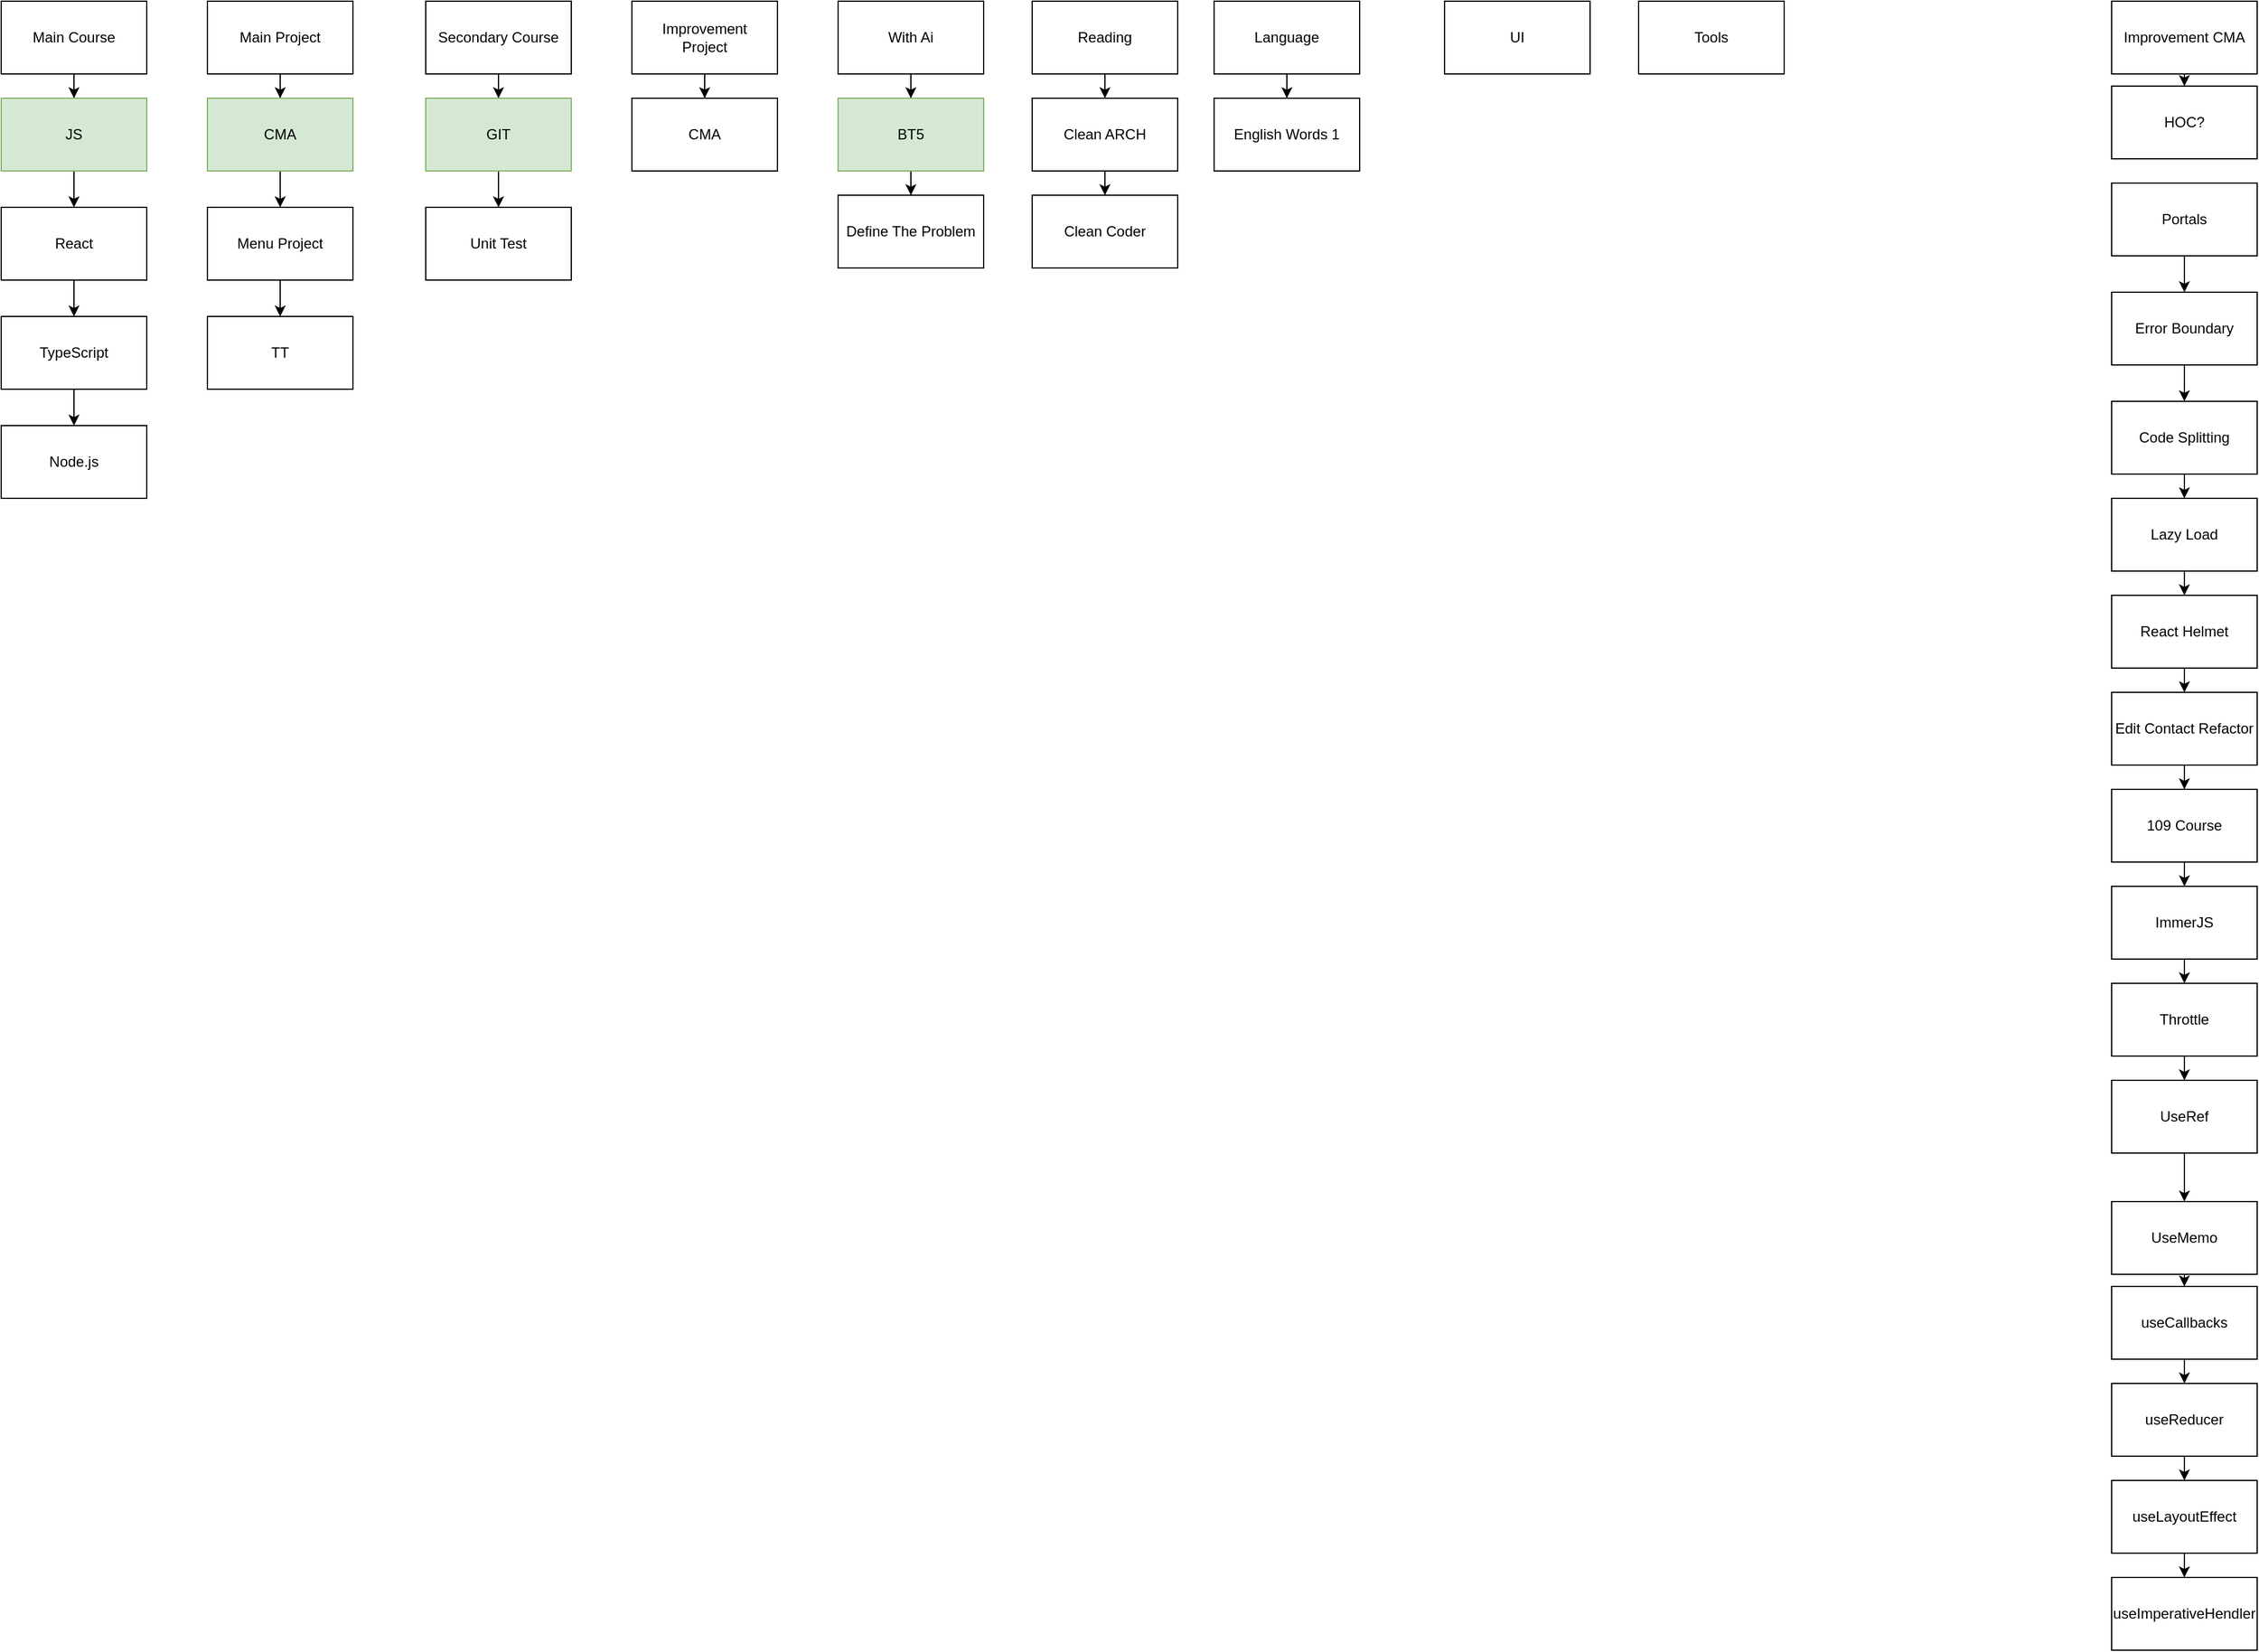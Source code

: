 <mxfile version="24.5.5" type="github">
  <diagram name="Page-1" id="LG2aejodbbx1wu4bJTzq">
    <mxGraphModel dx="1371" dy="617" grid="1" gridSize="10" guides="1" tooltips="1" connect="1" arrows="1" fold="1" page="1" pageScale="1" pageWidth="850" pageHeight="1100" math="0" shadow="0">
      <root>
        <mxCell id="0" />
        <mxCell id="1" parent="0" />
        <mxCell id="z8JezbtAQ2rlnTOmX2S_-20" style="edgeStyle=orthogonalEdgeStyle;rounded=0;orthogonalLoop=1;jettySize=auto;html=1;" parent="1" source="z8JezbtAQ2rlnTOmX2S_-1" target="z8JezbtAQ2rlnTOmX2S_-21" edge="1">
          <mxGeometry relative="1" as="geometry">
            <mxPoint x="-400" y="130" as="targetPoint" />
          </mxGeometry>
        </mxCell>
        <mxCell id="z8JezbtAQ2rlnTOmX2S_-1" value="Secondary Course" style="rounded=0;whiteSpace=wrap;html=1;" parent="1" vertex="1">
          <mxGeometry x="-460" y="50" width="120" height="60" as="geometry" />
        </mxCell>
        <mxCell id="z8JezbtAQ2rlnTOmX2S_-16" style="edgeStyle=orthogonalEdgeStyle;rounded=0;orthogonalLoop=1;jettySize=auto;html=1;" parent="1" source="z8JezbtAQ2rlnTOmX2S_-2" target="z8JezbtAQ2rlnTOmX2S_-17" edge="1">
          <mxGeometry relative="1" as="geometry">
            <mxPoint x="-580" y="140" as="targetPoint" />
          </mxGeometry>
        </mxCell>
        <mxCell id="z8JezbtAQ2rlnTOmX2S_-2" value="Main Project" style="rounded=0;whiteSpace=wrap;html=1;" parent="1" vertex="1">
          <mxGeometry x="-640" y="50" width="120" height="60" as="geometry" />
        </mxCell>
        <mxCell id="z8JezbtAQ2rlnTOmX2S_-10" style="edgeStyle=orthogonalEdgeStyle;rounded=0;orthogonalLoop=1;jettySize=auto;html=1;" parent="1" source="z8JezbtAQ2rlnTOmX2S_-3" target="z8JezbtAQ2rlnTOmX2S_-11" edge="1">
          <mxGeometry relative="1" as="geometry">
            <mxPoint x="-750" y="140" as="targetPoint" />
          </mxGeometry>
        </mxCell>
        <mxCell id="z8JezbtAQ2rlnTOmX2S_-3" value="Main Course" style="rounded=0;whiteSpace=wrap;html=1;" parent="1" vertex="1">
          <mxGeometry x="-810" y="50" width="120" height="60" as="geometry" />
        </mxCell>
        <mxCell id="z8JezbtAQ2rlnTOmX2S_-24" style="edgeStyle=orthogonalEdgeStyle;rounded=0;orthogonalLoop=1;jettySize=auto;html=1;" parent="1" source="z8JezbtAQ2rlnTOmX2S_-4" target="z8JezbtAQ2rlnTOmX2S_-25" edge="1">
          <mxGeometry relative="1" as="geometry">
            <mxPoint x="-230" y="140" as="targetPoint" />
          </mxGeometry>
        </mxCell>
        <mxCell id="z8JezbtAQ2rlnTOmX2S_-4" value="Improvement&lt;div&gt;Project&lt;/div&gt;" style="rounded=0;whiteSpace=wrap;html=1;" parent="1" vertex="1">
          <mxGeometry x="-290" y="50" width="120" height="60" as="geometry" />
        </mxCell>
        <mxCell id="z8JezbtAQ2rlnTOmX2S_-5" value="UI" style="rounded=0;whiteSpace=wrap;html=1;" parent="1" vertex="1">
          <mxGeometry x="380" y="50" width="120" height="60" as="geometry" />
        </mxCell>
        <mxCell id="z8JezbtAQ2rlnTOmX2S_-6" value="Tools" style="rounded=0;whiteSpace=wrap;html=1;" parent="1" vertex="1">
          <mxGeometry x="540" y="50" width="120" height="60" as="geometry" />
        </mxCell>
        <mxCell id="z8JezbtAQ2rlnTOmX2S_-30" style="edgeStyle=orthogonalEdgeStyle;rounded=0;orthogonalLoop=1;jettySize=auto;html=1;" parent="1" source="z8JezbtAQ2rlnTOmX2S_-7" target="z8JezbtAQ2rlnTOmX2S_-31" edge="1">
          <mxGeometry relative="1" as="geometry">
            <mxPoint x="-60" y="140" as="targetPoint" />
          </mxGeometry>
        </mxCell>
        <mxCell id="z8JezbtAQ2rlnTOmX2S_-7" value="With Ai" style="rounded=0;whiteSpace=wrap;html=1;" parent="1" vertex="1">
          <mxGeometry x="-120" y="50" width="120" height="60" as="geometry" />
        </mxCell>
        <mxCell id="z8JezbtAQ2rlnTOmX2S_-26" style="edgeStyle=orthogonalEdgeStyle;rounded=0;orthogonalLoop=1;jettySize=auto;html=1;" parent="1" source="z8JezbtAQ2rlnTOmX2S_-8" target="z8JezbtAQ2rlnTOmX2S_-27" edge="1">
          <mxGeometry relative="1" as="geometry">
            <mxPoint x="100" y="140" as="targetPoint" />
          </mxGeometry>
        </mxCell>
        <mxCell id="z8JezbtAQ2rlnTOmX2S_-8" value="Reading" style="rounded=0;whiteSpace=wrap;html=1;" parent="1" vertex="1">
          <mxGeometry x="40" y="50" width="120" height="60" as="geometry" />
        </mxCell>
        <mxCell id="z8JezbtAQ2rlnTOmX2S_-28" style="edgeStyle=orthogonalEdgeStyle;rounded=0;orthogonalLoop=1;jettySize=auto;html=1;" parent="1" source="z8JezbtAQ2rlnTOmX2S_-9" target="z8JezbtAQ2rlnTOmX2S_-29" edge="1">
          <mxGeometry relative="1" as="geometry">
            <mxPoint x="250" y="140" as="targetPoint" />
          </mxGeometry>
        </mxCell>
        <mxCell id="z8JezbtAQ2rlnTOmX2S_-9" value="Language" style="rounded=0;whiteSpace=wrap;html=1;" parent="1" vertex="1">
          <mxGeometry x="190" y="50" width="120" height="60" as="geometry" />
        </mxCell>
        <mxCell id="z8JezbtAQ2rlnTOmX2S_-14" style="edgeStyle=orthogonalEdgeStyle;rounded=0;orthogonalLoop=1;jettySize=auto;html=1;" parent="1" source="z8JezbtAQ2rlnTOmX2S_-11" target="z8JezbtAQ2rlnTOmX2S_-15" edge="1">
          <mxGeometry relative="1" as="geometry">
            <mxPoint x="-750" y="230" as="targetPoint" />
          </mxGeometry>
        </mxCell>
        <mxCell id="z8JezbtAQ2rlnTOmX2S_-11" value="JS" style="rounded=0;whiteSpace=wrap;html=1;fillColor=#d5e8d4;strokeColor=#82b366;" parent="1" vertex="1">
          <mxGeometry x="-810" y="130" width="120" height="60" as="geometry" />
        </mxCell>
        <mxCell id="KyUrAidOEwDMEyV5-HBK-1" style="edgeStyle=orthogonalEdgeStyle;rounded=0;orthogonalLoop=1;jettySize=auto;html=1;" edge="1" parent="1" source="z8JezbtAQ2rlnTOmX2S_-15" target="KyUrAidOEwDMEyV5-HBK-2">
          <mxGeometry relative="1" as="geometry">
            <mxPoint x="-750" y="310" as="targetPoint" />
          </mxGeometry>
        </mxCell>
        <mxCell id="z8JezbtAQ2rlnTOmX2S_-15" value="React" style="rounded=0;whiteSpace=wrap;html=1;" parent="1" vertex="1">
          <mxGeometry x="-810" y="220" width="120" height="60" as="geometry" />
        </mxCell>
        <mxCell id="z8JezbtAQ2rlnTOmX2S_-18" style="edgeStyle=orthogonalEdgeStyle;rounded=0;orthogonalLoop=1;jettySize=auto;html=1;" parent="1" source="z8JezbtAQ2rlnTOmX2S_-17" target="z8JezbtAQ2rlnTOmX2S_-19" edge="1">
          <mxGeometry relative="1" as="geometry">
            <mxPoint x="-580" y="220" as="targetPoint" />
          </mxGeometry>
        </mxCell>
        <mxCell id="z8JezbtAQ2rlnTOmX2S_-17" value="CMA" style="rounded=0;whiteSpace=wrap;html=1;fillColor=#d5e8d4;strokeColor=#82b366;" parent="1" vertex="1">
          <mxGeometry x="-640" y="130" width="120" height="60" as="geometry" />
        </mxCell>
        <mxCell id="z8JezbtAQ2rlnTOmX2S_-36" style="edgeStyle=orthogonalEdgeStyle;rounded=0;orthogonalLoop=1;jettySize=auto;html=1;" parent="1" source="z8JezbtAQ2rlnTOmX2S_-19" target="z8JezbtAQ2rlnTOmX2S_-37" edge="1">
          <mxGeometry relative="1" as="geometry">
            <mxPoint x="-580" y="320" as="targetPoint" />
          </mxGeometry>
        </mxCell>
        <mxCell id="z8JezbtAQ2rlnTOmX2S_-19" value="Menu Project" style="rounded=0;whiteSpace=wrap;html=1;" parent="1" vertex="1">
          <mxGeometry x="-640" y="220" width="120" height="60" as="geometry" />
        </mxCell>
        <mxCell id="z8JezbtAQ2rlnTOmX2S_-22" style="edgeStyle=orthogonalEdgeStyle;rounded=0;orthogonalLoop=1;jettySize=auto;html=1;" parent="1" source="z8JezbtAQ2rlnTOmX2S_-21" target="z8JezbtAQ2rlnTOmX2S_-23" edge="1">
          <mxGeometry relative="1" as="geometry">
            <mxPoint x="-400" y="220" as="targetPoint" />
          </mxGeometry>
        </mxCell>
        <mxCell id="z8JezbtAQ2rlnTOmX2S_-21" value="GIT" style="rounded=0;whiteSpace=wrap;html=1;fillColor=#d5e8d4;strokeColor=#82b366;" parent="1" vertex="1">
          <mxGeometry x="-460" y="130" width="120" height="60" as="geometry" />
        </mxCell>
        <mxCell id="z8JezbtAQ2rlnTOmX2S_-23" value="Unit Test" style="rounded=0;whiteSpace=wrap;html=1;" parent="1" vertex="1">
          <mxGeometry x="-460" y="220" width="120" height="60" as="geometry" />
        </mxCell>
        <mxCell id="z8JezbtAQ2rlnTOmX2S_-25" value="CMA" style="rounded=0;whiteSpace=wrap;html=1;" parent="1" vertex="1">
          <mxGeometry x="-290" y="130" width="120" height="60" as="geometry" />
        </mxCell>
        <mxCell id="z8JezbtAQ2rlnTOmX2S_-34" style="edgeStyle=orthogonalEdgeStyle;rounded=0;orthogonalLoop=1;jettySize=auto;html=1;" parent="1" source="z8JezbtAQ2rlnTOmX2S_-27" target="z8JezbtAQ2rlnTOmX2S_-35" edge="1">
          <mxGeometry relative="1" as="geometry">
            <mxPoint x="100" y="220" as="targetPoint" />
          </mxGeometry>
        </mxCell>
        <mxCell id="z8JezbtAQ2rlnTOmX2S_-27" value="Clean ARCH" style="rounded=0;whiteSpace=wrap;html=1;" parent="1" vertex="1">
          <mxGeometry x="40" y="130" width="120" height="60" as="geometry" />
        </mxCell>
        <mxCell id="z8JezbtAQ2rlnTOmX2S_-29" value="English Words 1" style="rounded=0;whiteSpace=wrap;html=1;" parent="1" vertex="1">
          <mxGeometry x="190" y="130" width="120" height="60" as="geometry" />
        </mxCell>
        <mxCell id="z8JezbtAQ2rlnTOmX2S_-32" style="edgeStyle=orthogonalEdgeStyle;rounded=0;orthogonalLoop=1;jettySize=auto;html=1;" parent="1" source="z8JezbtAQ2rlnTOmX2S_-31" target="z8JezbtAQ2rlnTOmX2S_-33" edge="1">
          <mxGeometry relative="1" as="geometry">
            <mxPoint x="-60" y="220" as="targetPoint" />
          </mxGeometry>
        </mxCell>
        <mxCell id="z8JezbtAQ2rlnTOmX2S_-31" value="BT5" style="rounded=0;whiteSpace=wrap;html=1;fillColor=#d5e8d4;strokeColor=#82b366;" parent="1" vertex="1">
          <mxGeometry x="-120" y="130" width="120" height="60" as="geometry" />
        </mxCell>
        <mxCell id="z8JezbtAQ2rlnTOmX2S_-33" value="Define The Problem" style="rounded=0;whiteSpace=wrap;html=1;" parent="1" vertex="1">
          <mxGeometry x="-120" y="210" width="120" height="60" as="geometry" />
        </mxCell>
        <mxCell id="z8JezbtAQ2rlnTOmX2S_-35" value="Clean Coder" style="rounded=0;whiteSpace=wrap;html=1;" parent="1" vertex="1">
          <mxGeometry x="40" y="210" width="120" height="60" as="geometry" />
        </mxCell>
        <mxCell id="z8JezbtAQ2rlnTOmX2S_-37" value="TT" style="rounded=0;whiteSpace=wrap;html=1;" parent="1" vertex="1">
          <mxGeometry x="-640" y="310" width="120" height="60" as="geometry" />
        </mxCell>
        <mxCell id="KyUrAidOEwDMEyV5-HBK-3" style="edgeStyle=orthogonalEdgeStyle;rounded=0;orthogonalLoop=1;jettySize=auto;html=1;" edge="1" parent="1" source="KyUrAidOEwDMEyV5-HBK-2" target="KyUrAidOEwDMEyV5-HBK-4">
          <mxGeometry relative="1" as="geometry">
            <mxPoint x="-750" y="410" as="targetPoint" />
          </mxGeometry>
        </mxCell>
        <mxCell id="KyUrAidOEwDMEyV5-HBK-2" value="TypeScript" style="rounded=0;whiteSpace=wrap;html=1;" vertex="1" parent="1">
          <mxGeometry x="-810" y="310" width="120" height="60" as="geometry" />
        </mxCell>
        <mxCell id="KyUrAidOEwDMEyV5-HBK-4" value="Node.js" style="rounded=0;whiteSpace=wrap;html=1;" vertex="1" parent="1">
          <mxGeometry x="-810" y="400" width="120" height="60" as="geometry" />
        </mxCell>
        <mxCell id="KyUrAidOEwDMEyV5-HBK-6" style="edgeStyle=orthogonalEdgeStyle;rounded=0;orthogonalLoop=1;jettySize=auto;html=1;" edge="1" parent="1" source="KyUrAidOEwDMEyV5-HBK-5" target="KyUrAidOEwDMEyV5-HBK-7">
          <mxGeometry relative="1" as="geometry">
            <mxPoint x="990" y="150" as="targetPoint" />
          </mxGeometry>
        </mxCell>
        <mxCell id="KyUrAidOEwDMEyV5-HBK-5" value="Improvement CMA" style="rounded=0;whiteSpace=wrap;html=1;" vertex="1" parent="1">
          <mxGeometry x="930" y="50" width="120" height="60" as="geometry" />
        </mxCell>
        <mxCell id="KyUrAidOEwDMEyV5-HBK-7" value="HOC?" style="rounded=0;whiteSpace=wrap;html=1;" vertex="1" parent="1">
          <mxGeometry x="930" y="120" width="120" height="60" as="geometry" />
        </mxCell>
        <mxCell id="KyUrAidOEwDMEyV5-HBK-9" style="edgeStyle=orthogonalEdgeStyle;rounded=0;orthogonalLoop=1;jettySize=auto;html=1;" edge="1" parent="1" source="KyUrAidOEwDMEyV5-HBK-8" target="KyUrAidOEwDMEyV5-HBK-10">
          <mxGeometry relative="1" as="geometry">
            <mxPoint x="990" y="290" as="targetPoint" />
          </mxGeometry>
        </mxCell>
        <mxCell id="KyUrAidOEwDMEyV5-HBK-8" value="Portals" style="rounded=0;whiteSpace=wrap;html=1;" vertex="1" parent="1">
          <mxGeometry x="930" y="200" width="120" height="60" as="geometry" />
        </mxCell>
        <mxCell id="KyUrAidOEwDMEyV5-HBK-11" style="edgeStyle=orthogonalEdgeStyle;rounded=0;orthogonalLoop=1;jettySize=auto;html=1;" edge="1" parent="1" source="KyUrAidOEwDMEyV5-HBK-10" target="KyUrAidOEwDMEyV5-HBK-12">
          <mxGeometry relative="1" as="geometry">
            <mxPoint x="990" y="380" as="targetPoint" />
          </mxGeometry>
        </mxCell>
        <mxCell id="KyUrAidOEwDMEyV5-HBK-10" value="Error Boundary" style="rounded=0;whiteSpace=wrap;html=1;" vertex="1" parent="1">
          <mxGeometry x="930" y="290" width="120" height="60" as="geometry" />
        </mxCell>
        <mxCell id="KyUrAidOEwDMEyV5-HBK-13" style="edgeStyle=orthogonalEdgeStyle;rounded=0;orthogonalLoop=1;jettySize=auto;html=1;" edge="1" parent="1" source="KyUrAidOEwDMEyV5-HBK-12" target="KyUrAidOEwDMEyV5-HBK-14">
          <mxGeometry relative="1" as="geometry">
            <mxPoint x="990" y="470" as="targetPoint" />
          </mxGeometry>
        </mxCell>
        <mxCell id="KyUrAidOEwDMEyV5-HBK-12" value="Code Splitting" style="rounded=0;whiteSpace=wrap;html=1;" vertex="1" parent="1">
          <mxGeometry x="930" y="380" width="120" height="60" as="geometry" />
        </mxCell>
        <mxCell id="KyUrAidOEwDMEyV5-HBK-15" style="edgeStyle=orthogonalEdgeStyle;rounded=0;orthogonalLoop=1;jettySize=auto;html=1;" edge="1" parent="1" source="KyUrAidOEwDMEyV5-HBK-14" target="KyUrAidOEwDMEyV5-HBK-16">
          <mxGeometry relative="1" as="geometry">
            <mxPoint x="990" y="550" as="targetPoint" />
          </mxGeometry>
        </mxCell>
        <mxCell id="KyUrAidOEwDMEyV5-HBK-14" value="Lazy Load" style="rounded=0;whiteSpace=wrap;html=1;" vertex="1" parent="1">
          <mxGeometry x="930" y="460" width="120" height="60" as="geometry" />
        </mxCell>
        <mxCell id="KyUrAidOEwDMEyV5-HBK-17" style="edgeStyle=orthogonalEdgeStyle;rounded=0;orthogonalLoop=1;jettySize=auto;html=1;" edge="1" parent="1" source="KyUrAidOEwDMEyV5-HBK-16" target="KyUrAidOEwDMEyV5-HBK-18">
          <mxGeometry relative="1" as="geometry">
            <mxPoint x="990" y="630" as="targetPoint" />
          </mxGeometry>
        </mxCell>
        <mxCell id="KyUrAidOEwDMEyV5-HBK-16" value="React Helmet" style="rounded=0;whiteSpace=wrap;html=1;" vertex="1" parent="1">
          <mxGeometry x="930" y="540" width="120" height="60" as="geometry" />
        </mxCell>
        <mxCell id="KyUrAidOEwDMEyV5-HBK-19" style="edgeStyle=orthogonalEdgeStyle;rounded=0;orthogonalLoop=1;jettySize=auto;html=1;" edge="1" parent="1" source="KyUrAidOEwDMEyV5-HBK-18" target="KyUrAidOEwDMEyV5-HBK-20">
          <mxGeometry relative="1" as="geometry">
            <mxPoint x="990" y="710" as="targetPoint" />
          </mxGeometry>
        </mxCell>
        <mxCell id="KyUrAidOEwDMEyV5-HBK-18" value="Edit Contact Refactor" style="rounded=0;whiteSpace=wrap;html=1;" vertex="1" parent="1">
          <mxGeometry x="930" y="620" width="120" height="60" as="geometry" />
        </mxCell>
        <mxCell id="KyUrAidOEwDMEyV5-HBK-21" style="edgeStyle=orthogonalEdgeStyle;rounded=0;orthogonalLoop=1;jettySize=auto;html=1;" edge="1" parent="1" source="KyUrAidOEwDMEyV5-HBK-20" target="KyUrAidOEwDMEyV5-HBK-22">
          <mxGeometry relative="1" as="geometry">
            <mxPoint x="990" y="800" as="targetPoint" />
          </mxGeometry>
        </mxCell>
        <mxCell id="KyUrAidOEwDMEyV5-HBK-20" value="109 Course" style="rounded=0;whiteSpace=wrap;html=1;" vertex="1" parent="1">
          <mxGeometry x="930" y="700" width="120" height="60" as="geometry" />
        </mxCell>
        <mxCell id="KyUrAidOEwDMEyV5-HBK-23" style="edgeStyle=orthogonalEdgeStyle;rounded=0;orthogonalLoop=1;jettySize=auto;html=1;" edge="1" parent="1" source="KyUrAidOEwDMEyV5-HBK-22" target="KyUrAidOEwDMEyV5-HBK-24">
          <mxGeometry relative="1" as="geometry">
            <mxPoint x="990" y="870" as="targetPoint" />
          </mxGeometry>
        </mxCell>
        <mxCell id="KyUrAidOEwDMEyV5-HBK-22" value="ImmerJS" style="rounded=0;whiteSpace=wrap;html=1;" vertex="1" parent="1">
          <mxGeometry x="930" y="780" width="120" height="60" as="geometry" />
        </mxCell>
        <mxCell id="KyUrAidOEwDMEyV5-HBK-25" style="edgeStyle=orthogonalEdgeStyle;rounded=0;orthogonalLoop=1;jettySize=auto;html=1;" edge="1" parent="1" source="KyUrAidOEwDMEyV5-HBK-24" target="KyUrAidOEwDMEyV5-HBK-26">
          <mxGeometry relative="1" as="geometry">
            <mxPoint x="990" y="950" as="targetPoint" />
          </mxGeometry>
        </mxCell>
        <mxCell id="KyUrAidOEwDMEyV5-HBK-24" value="Throttle" style="rounded=0;whiteSpace=wrap;html=1;" vertex="1" parent="1">
          <mxGeometry x="930" y="860" width="120" height="60" as="geometry" />
        </mxCell>
        <mxCell id="KyUrAidOEwDMEyV5-HBK-27" style="edgeStyle=orthogonalEdgeStyle;rounded=0;orthogonalLoop=1;jettySize=auto;html=1;" edge="1" parent="1" source="KyUrAidOEwDMEyV5-HBK-26" target="KyUrAidOEwDMEyV5-HBK-28">
          <mxGeometry relative="1" as="geometry">
            <mxPoint x="990" y="1040" as="targetPoint" />
          </mxGeometry>
        </mxCell>
        <mxCell id="KyUrAidOEwDMEyV5-HBK-26" value="UseRef" style="rounded=0;whiteSpace=wrap;html=1;" vertex="1" parent="1">
          <mxGeometry x="930" y="940" width="120" height="60" as="geometry" />
        </mxCell>
        <mxCell id="KyUrAidOEwDMEyV5-HBK-29" style="edgeStyle=orthogonalEdgeStyle;rounded=0;orthogonalLoop=1;jettySize=auto;html=1;" edge="1" parent="1" source="KyUrAidOEwDMEyV5-HBK-28" target="KyUrAidOEwDMEyV5-HBK-30">
          <mxGeometry relative="1" as="geometry">
            <mxPoint x="990" y="1140" as="targetPoint" />
          </mxGeometry>
        </mxCell>
        <mxCell id="KyUrAidOEwDMEyV5-HBK-28" value="UseMemo" style="rounded=0;whiteSpace=wrap;html=1;" vertex="1" parent="1">
          <mxGeometry x="930" y="1040" width="120" height="60" as="geometry" />
        </mxCell>
        <mxCell id="KyUrAidOEwDMEyV5-HBK-31" style="edgeStyle=orthogonalEdgeStyle;rounded=0;orthogonalLoop=1;jettySize=auto;html=1;" edge="1" parent="1" source="KyUrAidOEwDMEyV5-HBK-30" target="KyUrAidOEwDMEyV5-HBK-32">
          <mxGeometry relative="1" as="geometry">
            <mxPoint x="990" y="1200" as="targetPoint" />
          </mxGeometry>
        </mxCell>
        <mxCell id="KyUrAidOEwDMEyV5-HBK-30" value="useCallbacks" style="rounded=0;whiteSpace=wrap;html=1;" vertex="1" parent="1">
          <mxGeometry x="930" y="1110" width="120" height="60" as="geometry" />
        </mxCell>
        <mxCell id="KyUrAidOEwDMEyV5-HBK-33" style="edgeStyle=orthogonalEdgeStyle;rounded=0;orthogonalLoop=1;jettySize=auto;html=1;" edge="1" parent="1" source="KyUrAidOEwDMEyV5-HBK-32" target="KyUrAidOEwDMEyV5-HBK-34">
          <mxGeometry relative="1" as="geometry">
            <mxPoint x="990" y="1280" as="targetPoint" />
          </mxGeometry>
        </mxCell>
        <mxCell id="KyUrAidOEwDMEyV5-HBK-32" value="useReducer" style="rounded=0;whiteSpace=wrap;html=1;" vertex="1" parent="1">
          <mxGeometry x="930" y="1190" width="120" height="60" as="geometry" />
        </mxCell>
        <mxCell id="KyUrAidOEwDMEyV5-HBK-35" style="edgeStyle=orthogonalEdgeStyle;rounded=0;orthogonalLoop=1;jettySize=auto;html=1;" edge="1" parent="1" source="KyUrAidOEwDMEyV5-HBK-34" target="KyUrAidOEwDMEyV5-HBK-36">
          <mxGeometry relative="1" as="geometry">
            <mxPoint x="990" y="1360" as="targetPoint" />
          </mxGeometry>
        </mxCell>
        <mxCell id="KyUrAidOEwDMEyV5-HBK-34" value="useLayoutEffect" style="rounded=0;whiteSpace=wrap;html=1;" vertex="1" parent="1">
          <mxGeometry x="930" y="1270" width="120" height="60" as="geometry" />
        </mxCell>
        <mxCell id="KyUrAidOEwDMEyV5-HBK-36" value="useImperativeHendler" style="rounded=0;whiteSpace=wrap;html=1;" vertex="1" parent="1">
          <mxGeometry x="930" y="1350" width="120" height="60" as="geometry" />
        </mxCell>
      </root>
    </mxGraphModel>
  </diagram>
</mxfile>

